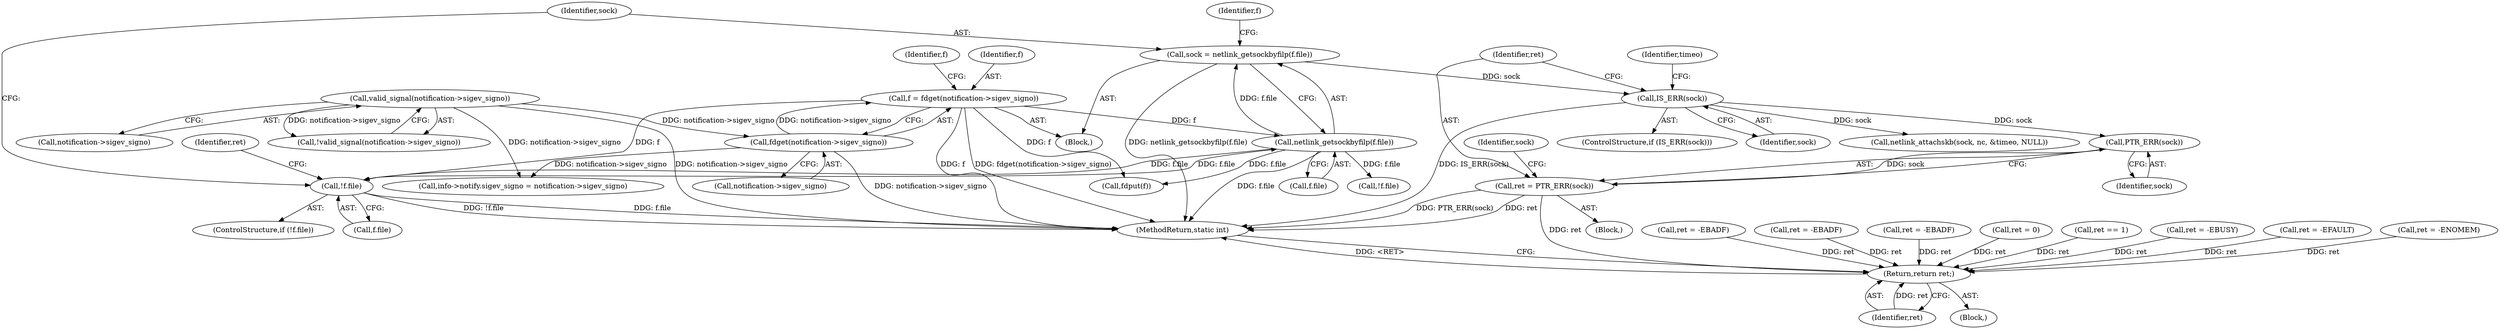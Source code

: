 digraph "0_linux_f991af3daabaecff34684fd51fac80319d1baad1@pointer" {
"1000239" [label="(Call,PTR_ERR(sock))"];
"1000234" [label="(Call,IS_ERR(sock))"];
"1000225" [label="(Call,sock = netlink_getsockbyfilp(f.file))"];
"1000227" [label="(Call,netlink_getsockbyfilp(f.file))"];
"1000208" [label="(Call,f = fdget(notification->sigev_signo))"];
"1000210" [label="(Call,fdget(notification->sigev_signo))"];
"1000157" [label="(Call,valid_signal(notification->sigev_signo))"];
"1000215" [label="(Call,!f.file)"];
"1000237" [label="(Call,ret = PTR_ERR(sock))"];
"1000471" [label="(Return,return ret;)"];
"1000246" [label="(Identifier,timeo)"];
"1000236" [label="(Block,)"];
"1000233" [label="(ControlStructure,if (IS_ERR(sock)))"];
"1000285" [label="(Call,ret = -EBADF)"];
"1000238" [label="(Identifier,ret)"];
"1000228" [label="(Call,f.file)"];
"1000237" [label="(Call,ret = PTR_ERR(sock))"];
"1000403" [label="(Call,info->notify.sigev_signo = notification->sigev_signo)"];
"1000231" [label="(Call,fdput(f))"];
"1000473" [label="(MethodReturn,static int)"];
"1000216" [label="(Call,f.file)"];
"1000472" [label="(Identifier,ret)"];
"1000215" [label="(Call,!f.file)"];
"1000171" [label="(Block,)"];
"1000240" [label="(Identifier,sock)"];
"1000217" [label="(Identifier,f)"];
"1000220" [label="(Call,ret = -EBADF)"];
"1000471" [label="(Return,return ret;)"];
"1000210" [label="(Call,fdget(notification->sigev_signo))"];
"1000156" [label="(Call,!valid_signal(notification->sigev_signo))"];
"1000307" [label="(Call,ret = -EBADF)"];
"1000316" [label="(Call,ret = 0)"];
"1000242" [label="(Identifier,sock)"];
"1000257" [label="(Call,ret == 1)"];
"1000357" [label="(Call,ret = -EBUSY)"];
"1000235" [label="(Identifier,sock)"];
"1000250" [label="(Call,netlink_attachskb(sock, nc, &timeo, NULL))"];
"1000280" [label="(Call,!f.file)"];
"1000199" [label="(Call,ret = -EFAULT)"];
"1000158" [label="(Call,notification->sigev_signo)"];
"1000225" [label="(Call,sock = netlink_getsockbyfilp(f.file))"];
"1000182" [label="(Call,ret = -ENOMEM)"];
"1000221" [label="(Identifier,ret)"];
"1000234" [label="(Call,IS_ERR(sock))"];
"1000209" [label="(Identifier,f)"];
"1000157" [label="(Call,valid_signal(notification->sigev_signo))"];
"1000239" [label="(Call,PTR_ERR(sock))"];
"1000214" [label="(ControlStructure,if (!f.file))"];
"1000226" [label="(Identifier,sock)"];
"1000208" [label="(Call,f = fdget(notification->sigev_signo))"];
"1000227" [label="(Call,netlink_getsockbyfilp(f.file))"];
"1000232" [label="(Identifier,f)"];
"1000211" [label="(Call,notification->sigev_signo)"];
"1000106" [label="(Block,)"];
"1000239" -> "1000237"  [label="AST: "];
"1000239" -> "1000240"  [label="CFG: "];
"1000240" -> "1000239"  [label="AST: "];
"1000237" -> "1000239"  [label="CFG: "];
"1000239" -> "1000237"  [label="DDG: sock"];
"1000234" -> "1000239"  [label="DDG: sock"];
"1000234" -> "1000233"  [label="AST: "];
"1000234" -> "1000235"  [label="CFG: "];
"1000235" -> "1000234"  [label="AST: "];
"1000238" -> "1000234"  [label="CFG: "];
"1000246" -> "1000234"  [label="CFG: "];
"1000234" -> "1000473"  [label="DDG: IS_ERR(sock)"];
"1000225" -> "1000234"  [label="DDG: sock"];
"1000234" -> "1000250"  [label="DDG: sock"];
"1000225" -> "1000171"  [label="AST: "];
"1000225" -> "1000227"  [label="CFG: "];
"1000226" -> "1000225"  [label="AST: "];
"1000227" -> "1000225"  [label="AST: "];
"1000232" -> "1000225"  [label="CFG: "];
"1000225" -> "1000473"  [label="DDG: netlink_getsockbyfilp(f.file)"];
"1000227" -> "1000225"  [label="DDG: f.file"];
"1000227" -> "1000228"  [label="CFG: "];
"1000228" -> "1000227"  [label="AST: "];
"1000227" -> "1000473"  [label="DDG: f.file"];
"1000227" -> "1000215"  [label="DDG: f.file"];
"1000208" -> "1000227"  [label="DDG: f"];
"1000215" -> "1000227"  [label="DDG: f.file"];
"1000227" -> "1000231"  [label="DDG: f.file"];
"1000227" -> "1000280"  [label="DDG: f.file"];
"1000208" -> "1000171"  [label="AST: "];
"1000208" -> "1000210"  [label="CFG: "];
"1000209" -> "1000208"  [label="AST: "];
"1000210" -> "1000208"  [label="AST: "];
"1000217" -> "1000208"  [label="CFG: "];
"1000208" -> "1000473"  [label="DDG: f"];
"1000208" -> "1000473"  [label="DDG: fdget(notification->sigev_signo)"];
"1000210" -> "1000208"  [label="DDG: notification->sigev_signo"];
"1000208" -> "1000215"  [label="DDG: f"];
"1000208" -> "1000231"  [label="DDG: f"];
"1000210" -> "1000211"  [label="CFG: "];
"1000211" -> "1000210"  [label="AST: "];
"1000210" -> "1000473"  [label="DDG: notification->sigev_signo"];
"1000157" -> "1000210"  [label="DDG: notification->sigev_signo"];
"1000210" -> "1000403"  [label="DDG: notification->sigev_signo"];
"1000157" -> "1000156"  [label="AST: "];
"1000157" -> "1000158"  [label="CFG: "];
"1000158" -> "1000157"  [label="AST: "];
"1000156" -> "1000157"  [label="CFG: "];
"1000157" -> "1000473"  [label="DDG: notification->sigev_signo"];
"1000157" -> "1000156"  [label="DDG: notification->sigev_signo"];
"1000157" -> "1000403"  [label="DDG: notification->sigev_signo"];
"1000215" -> "1000214"  [label="AST: "];
"1000215" -> "1000216"  [label="CFG: "];
"1000216" -> "1000215"  [label="AST: "];
"1000221" -> "1000215"  [label="CFG: "];
"1000226" -> "1000215"  [label="CFG: "];
"1000215" -> "1000473"  [label="DDG: f.file"];
"1000215" -> "1000473"  [label="DDG: !f.file"];
"1000237" -> "1000236"  [label="AST: "];
"1000238" -> "1000237"  [label="AST: "];
"1000242" -> "1000237"  [label="CFG: "];
"1000237" -> "1000473"  [label="DDG: PTR_ERR(sock)"];
"1000237" -> "1000473"  [label="DDG: ret"];
"1000237" -> "1000471"  [label="DDG: ret"];
"1000471" -> "1000106"  [label="AST: "];
"1000471" -> "1000472"  [label="CFG: "];
"1000472" -> "1000471"  [label="AST: "];
"1000473" -> "1000471"  [label="CFG: "];
"1000471" -> "1000473"  [label="DDG: <RET>"];
"1000472" -> "1000471"  [label="DDG: ret"];
"1000285" -> "1000471"  [label="DDG: ret"];
"1000220" -> "1000471"  [label="DDG: ret"];
"1000199" -> "1000471"  [label="DDG: ret"];
"1000257" -> "1000471"  [label="DDG: ret"];
"1000357" -> "1000471"  [label="DDG: ret"];
"1000307" -> "1000471"  [label="DDG: ret"];
"1000182" -> "1000471"  [label="DDG: ret"];
"1000316" -> "1000471"  [label="DDG: ret"];
}
